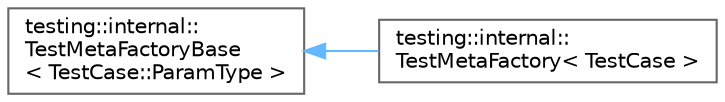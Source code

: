 digraph "Graphical Class Hierarchy"
{
 // LATEX_PDF_SIZE
  bgcolor="transparent";
  edge [fontname=Helvetica,fontsize=10,labelfontname=Helvetica,labelfontsize=10];
  node [fontname=Helvetica,fontsize=10,shape=box,height=0.2,width=0.4];
  rankdir="LR";
  Node0 [id="Node000000",label="testing::internal::\lTestMetaFactoryBase\l\< TestCase::ParamType \>",height=0.2,width=0.4,color="grey40", fillcolor="white", style="filled",URL="$classtesting_1_1internal_1_1_test_meta_factory_base.html",tooltip=" "];
  Node0 -> Node1 [id="edge207_Node000000_Node000001",dir="back",color="steelblue1",style="solid",tooltip=" "];
  Node1 [id="Node000001",label="testing::internal::\lTestMetaFactory\< TestCase \>",height=0.2,width=0.4,color="grey40", fillcolor="white", style="filled",URL="$classtesting_1_1internal_1_1_test_meta_factory.html",tooltip=" "];
}
